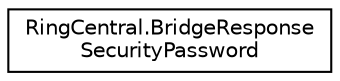 digraph "Graphical Class Hierarchy"
{
 // LATEX_PDF_SIZE
  edge [fontname="Helvetica",fontsize="10",labelfontname="Helvetica",labelfontsize="10"];
  node [fontname="Helvetica",fontsize="10",shape=record];
  rankdir="LR";
  Node0 [label="RingCentral.BridgeResponse\lSecurityPassword",height=0.2,width=0.4,color="black", fillcolor="white", style="filled",URL="$classRingCentral_1_1BridgeResponseSecurityPassword.html",tooltip=" "];
}
